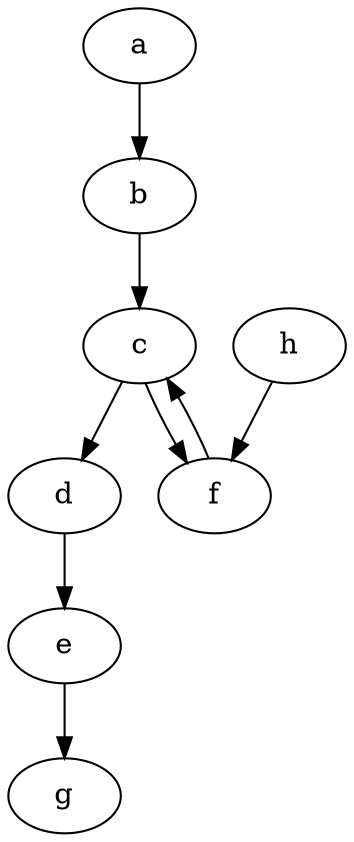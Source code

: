 digraph G {
    "a" [type=B, alive=y, ext_refcnt=1];
    "b" [type=P, alive=n];
    "c" [type=B, alive=y];
    "d" [type=P, alive=y];
    "e" [type=B, alive=y];
    "f" [type=C, alive=y];
    "g" [type=C, alive=y];
    "h" [type=C, alive=y, ext_refcnt=1];
    "a" -> "b" [removed=after_snap];
    "b"-> "c";
    "c" -> "d";
    "c" -> "f";
    "f" -> "c";
    "d" -> "e";
    "e" -> "g";
    "h" -> "f" [added=after_snap];
}
